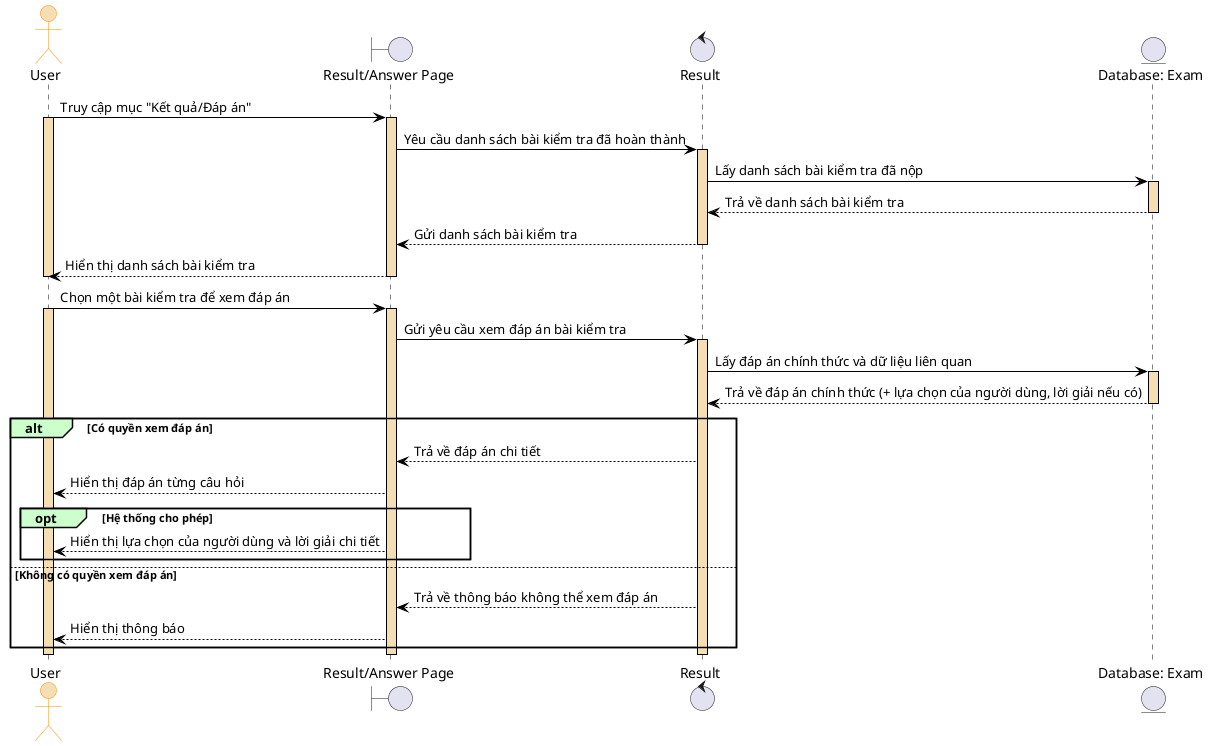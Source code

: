 @startuml UC_XemDapAn_SD
skinparam backgroundColor #ffffff
skinparam sequence {
  ArrowColor Black
  LifeLineBorderColor Black
  LifeLineBackgroundColor Wheat
  ParticipantBorderColor DarkOrange
  ParticipantBackgroundColor Wheat
  ActorBorderColor DarkOrange
  ActorBackgroundColor Wheat
  GroupBackgroundColor #ccffcc
}

actor "User" as A
boundary "Result/Answer Page" as B
control "Result" as C
entity "Database: Exam" as D


A -> B : Truy cập mục "Kết quả/Đáp án"
activate A
activate B
B -> C : Yêu cầu danh sách bài kiểm tra đã hoàn thành
activate C
C -> D : Lấy danh sách bài kiểm tra đã nộp
activate D
D --> C : Trả về danh sách bài kiểm tra
deactivate D
C --> B : Gửi danh sách bài kiểm tra
deactivate C
B --> A : Hiển thị danh sách bài kiểm tra
deactivate B
deactivate A

A -> B : Chọn một bài kiểm tra để xem đáp án
activate A
activate B
B -> C : Gửi yêu cầu xem đáp án bài kiểm tra
activate C
C -> D : Lấy đáp án chính thức và dữ liệu liên quan
activate D
D --> C : Trả về đáp án chính thức (+ lựa chọn của người dùng, lời giải nếu có)
deactivate D

alt Có quyền xem đáp án
  C --> B : Trả về đáp án chi tiết
  B --> A : Hiển thị đáp án từng câu hỏi
  opt Hệ thống cho phép
    B --> A : Hiển thị lựa chọn của người dùng và lời giải chi tiết
  end
else Không có quyền xem đáp án
  C --> B : Trả về thông báo không thể xem đáp án
  B --> A : Hiển thị thông báo
end

deactivate C
deactivate B
deactivate A

@enduml
